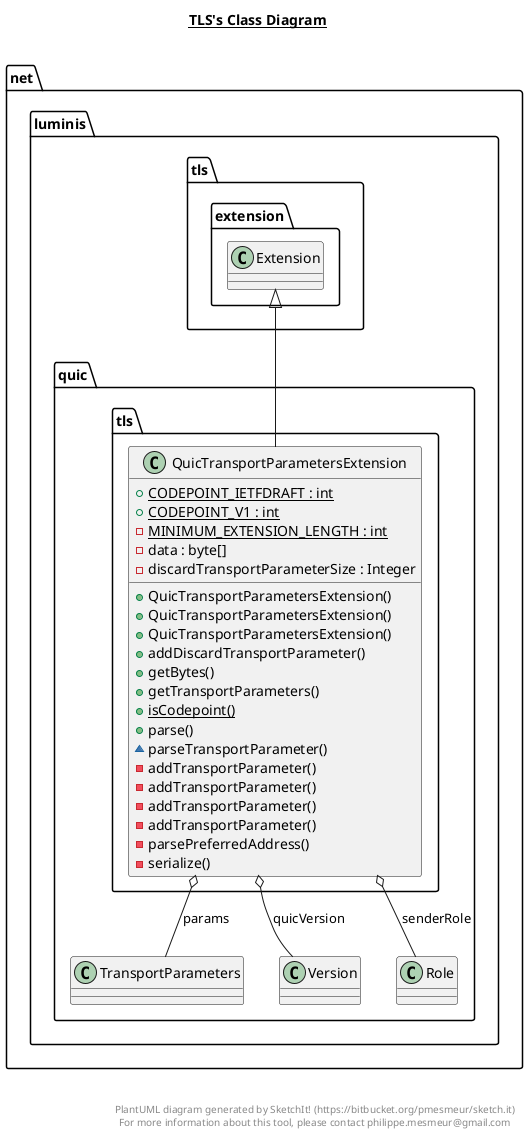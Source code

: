 @startuml

title __TLS's Class Diagram__\n

  namespace net.luminis.quic {
    namespace tls {
      class net.luminis.quic.tls.QuicTransportParametersExtension {
          {static} + CODEPOINT_IETFDRAFT : int
          {static} + CODEPOINT_V1 : int
          {static} - MINIMUM_EXTENSION_LENGTH : int
          - data : byte[]
          - discardTransportParameterSize : Integer
          + QuicTransportParametersExtension()
          + QuicTransportParametersExtension()
          + QuicTransportParametersExtension()
          + addDiscardTransportParameter()
          + getBytes()
          + getTransportParameters()
          {static} + isCodepoint()
          + parse()
          ~ parseTransportParameter()
          - addTransportParameter()
          - addTransportParameter()
          - addTransportParameter()
          - addTransportParameter()
          - parsePreferredAddress()
          - serialize()
      }
    }
  }
  

  net.luminis.quic.tls.QuicTransportParametersExtension -up-|> net.luminis.tls.extension.Extension
  net.luminis.quic.tls.QuicTransportParametersExtension o-- net.luminis.quic.TransportParameters : params
  net.luminis.quic.tls.QuicTransportParametersExtension o-- net.luminis.quic.Version : quicVersion
  net.luminis.quic.tls.QuicTransportParametersExtension o-- net.luminis.quic.Role : senderRole


right footer


PlantUML diagram generated by SketchIt! (https://bitbucket.org/pmesmeur/sketch.it)
For more information about this tool, please contact philippe.mesmeur@gmail.com
endfooter

@enduml
